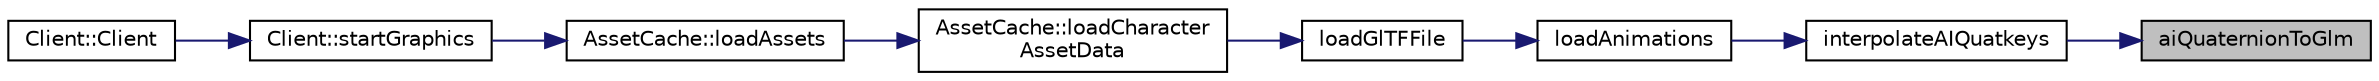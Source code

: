 digraph "aiQuaternionToGlm"
{
 // LATEX_PDF_SIZE
  edge [fontname="Helvetica",fontsize="10",labelfontname="Helvetica",labelfontsize="10"];
  node [fontname="Helvetica",fontsize="10",shape=record];
  rankdir="RL";
  Node1 [label="aiQuaternionToGlm",height=0.2,width=0.4,color="black", fillcolor="grey75", style="filled", fontcolor="black",tooltip="Convert aiQuaternion to glm::quat."];
  Node1 -> Node2 [dir="back",color="midnightblue",fontsize="10",style="solid",fontname="Helvetica"];
  Node2 [label="interpolateAIQuatkeys",height=0.2,width=0.4,color="black", fillcolor="white", style="filled",URL="$Assimp_8cpp.html#ab9ddfd5d96ddb6ab2180134628abcf3b",tooltip=" "];
  Node2 -> Node3 [dir="back",color="midnightblue",fontsize="10",style="solid",fontname="Helvetica"];
  Node3 [label="loadAnimations",height=0.2,width=0.4,color="black", fillcolor="white", style="filled",URL="$Assimp_8cpp.html#acb65074d785be3958ddb16a3865228d3",tooltip="Loads animations from the given scene."];
  Node3 -> Node4 [dir="back",color="midnightblue",fontsize="10",style="solid",fontname="Helvetica"];
  Node4 [label="loadGlTFFile",height=0.2,width=0.4,color="black", fillcolor="white", style="filled",URL="$Assimp_8cpp.html#a815da1a9fca11840a96af6ddd1fafafc",tooltip="Loads the object from the given path."];
  Node4 -> Node5 [dir="back",color="midnightblue",fontsize="10",style="solid",fontname="Helvetica"];
  Node5 [label="AssetCache::loadCharacter\lAssetData",height=0.2,width=0.4,color="black", fillcolor="white", style="filled",URL="$classAssetCache.html#ad9b550b38f4ca4b4d1c5dadd54089ad9",tooltip="Loads the character assets data."];
  Node5 -> Node6 [dir="back",color="midnightblue",fontsize="10",style="solid",fontname="Helvetica"];
  Node6 [label="AssetCache::loadAssets",height=0.2,width=0.4,color="black", fillcolor="white", style="filled",URL="$classAssetCache.html#a65f5a313ec992e8d4fd1212272f404d0",tooltip="Loads all the assets into memory."];
  Node6 -> Node7 [dir="back",color="midnightblue",fontsize="10",style="solid",fontname="Helvetica"];
  Node7 [label="Client::startGraphics",height=0.2,width=0.4,color="black", fillcolor="white", style="filled",URL="$classClient.html#a7b7406bdc248547627fd669a92b86d6c",tooltip="Starts the graphics library."];
  Node7 -> Node8 [dir="back",color="midnightblue",fontsize="10",style="solid",fontname="Helvetica"];
  Node8 [label="Client::Client",height=0.2,width=0.4,color="black", fillcolor="white", style="filled",URL="$classClient.html#ad3e41ed92e71d5c3717db96e68b9541b",tooltip=" "];
}
